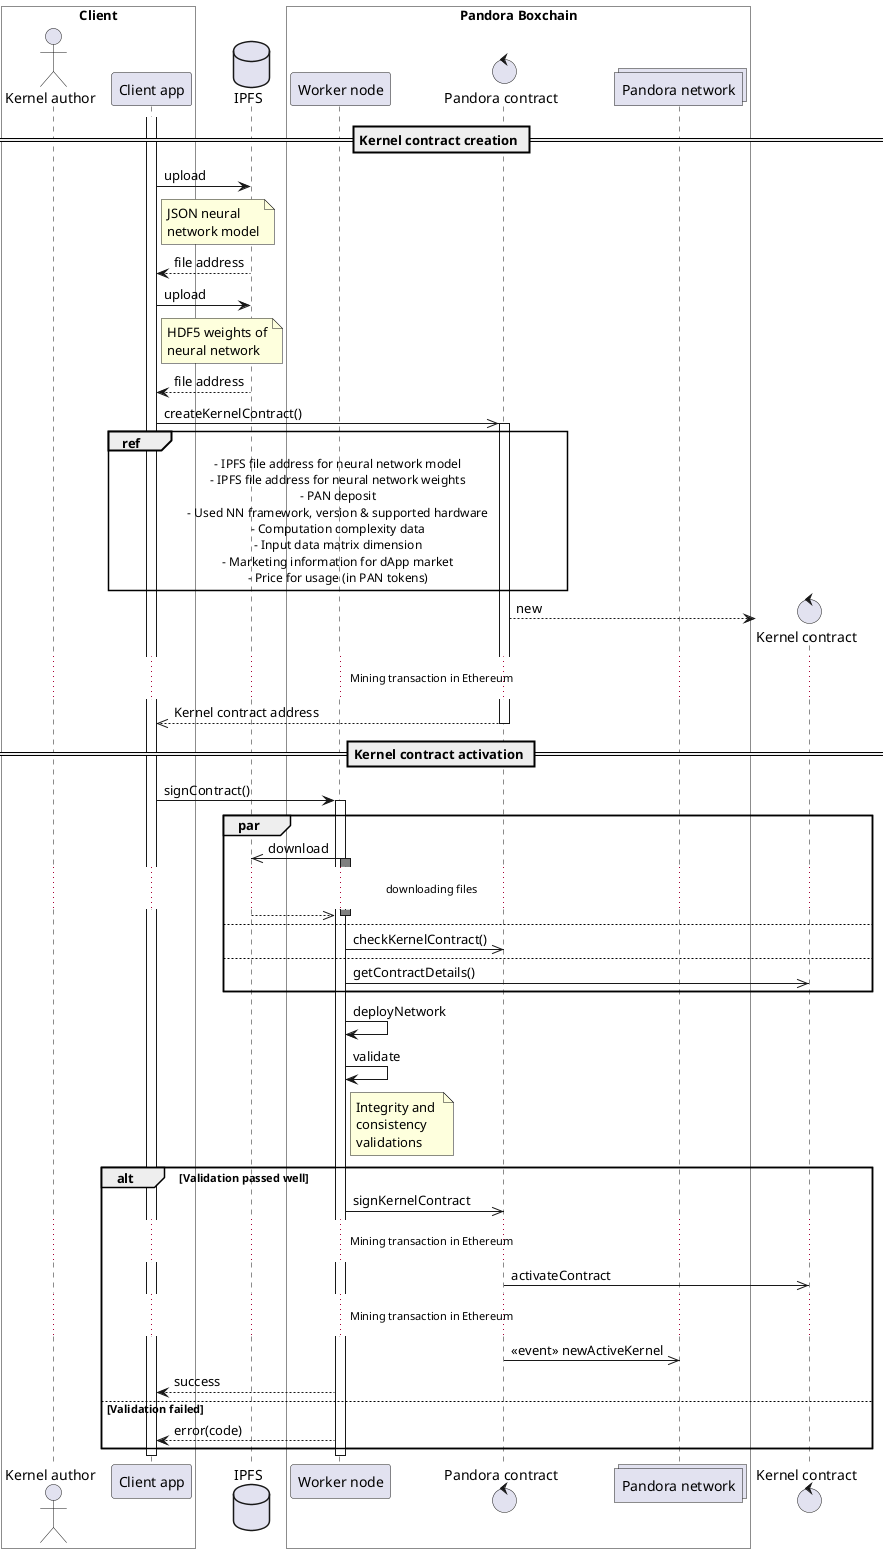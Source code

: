 @startuml
box "Client" #white
  actor "Kernel author" as author
  participant "Client app" as app
end box

database IPFS as ipfs

box "Pandora Boxchain" #white
  participant "Worker node" as worker
  control "Pandora contract" as contract
  collections "Pandora network" as network
end box

== Kernel contract creation ==

activate app
app->ipfs: upload
note right of app
  JSON neural 
  network model
end note
ipfs-->app: file address

app->ipfs: upload
note right of app
  HDF5 weights of
  neural network
end note
ipfs-->app: file address

app->>contract: createKernelContract()

ref over app, contract
  - IPFS file address for neural network model
  - IPFS file address for neural network weights
  - PAN deposit
  - Used NN framework, version & supported hardware
  - Computation complexity data
  - Input data matrix dimension
  - Marketing information for dApp market
  - Price for usage (in PAN tokens)
end ref

activate contract
create control "Kernel contract" as kernel
contract-->kernel: new
... Mining transaction in Ethereum ...
contract-->>app: Kernel contract address
deactivate contract

== Kernel contract activation ==

app->worker: signContract()
activate worker
par
  worker->>ipfs: download
  activate worker #gray
... downloading files ...
  ipfs-->>worker
  deactivate worker
else
  worker->>contract: checkKernelContract()
else
  worker->>kernel: getContractDetails()
end

'activate worker #grey
worker->worker: deployNetwork
worker->worker: validate
note right of worker
  Integrity and 
  consistency 
  validations
end note
'deactivate worker

alt Validation passed well
  worker->>contract: signKernelContract
... Mining transaction in Ethereum ...
  contract->>kernel: activateContract
... Mining transaction in Ethereum ...
  contract->>network: <<event>> newActiveKernel
  deactivate contract
  worker-->app: success
else Validation failed
  worker-->app: error(code)
end

deactivate worker
deactivate app
@enduml
